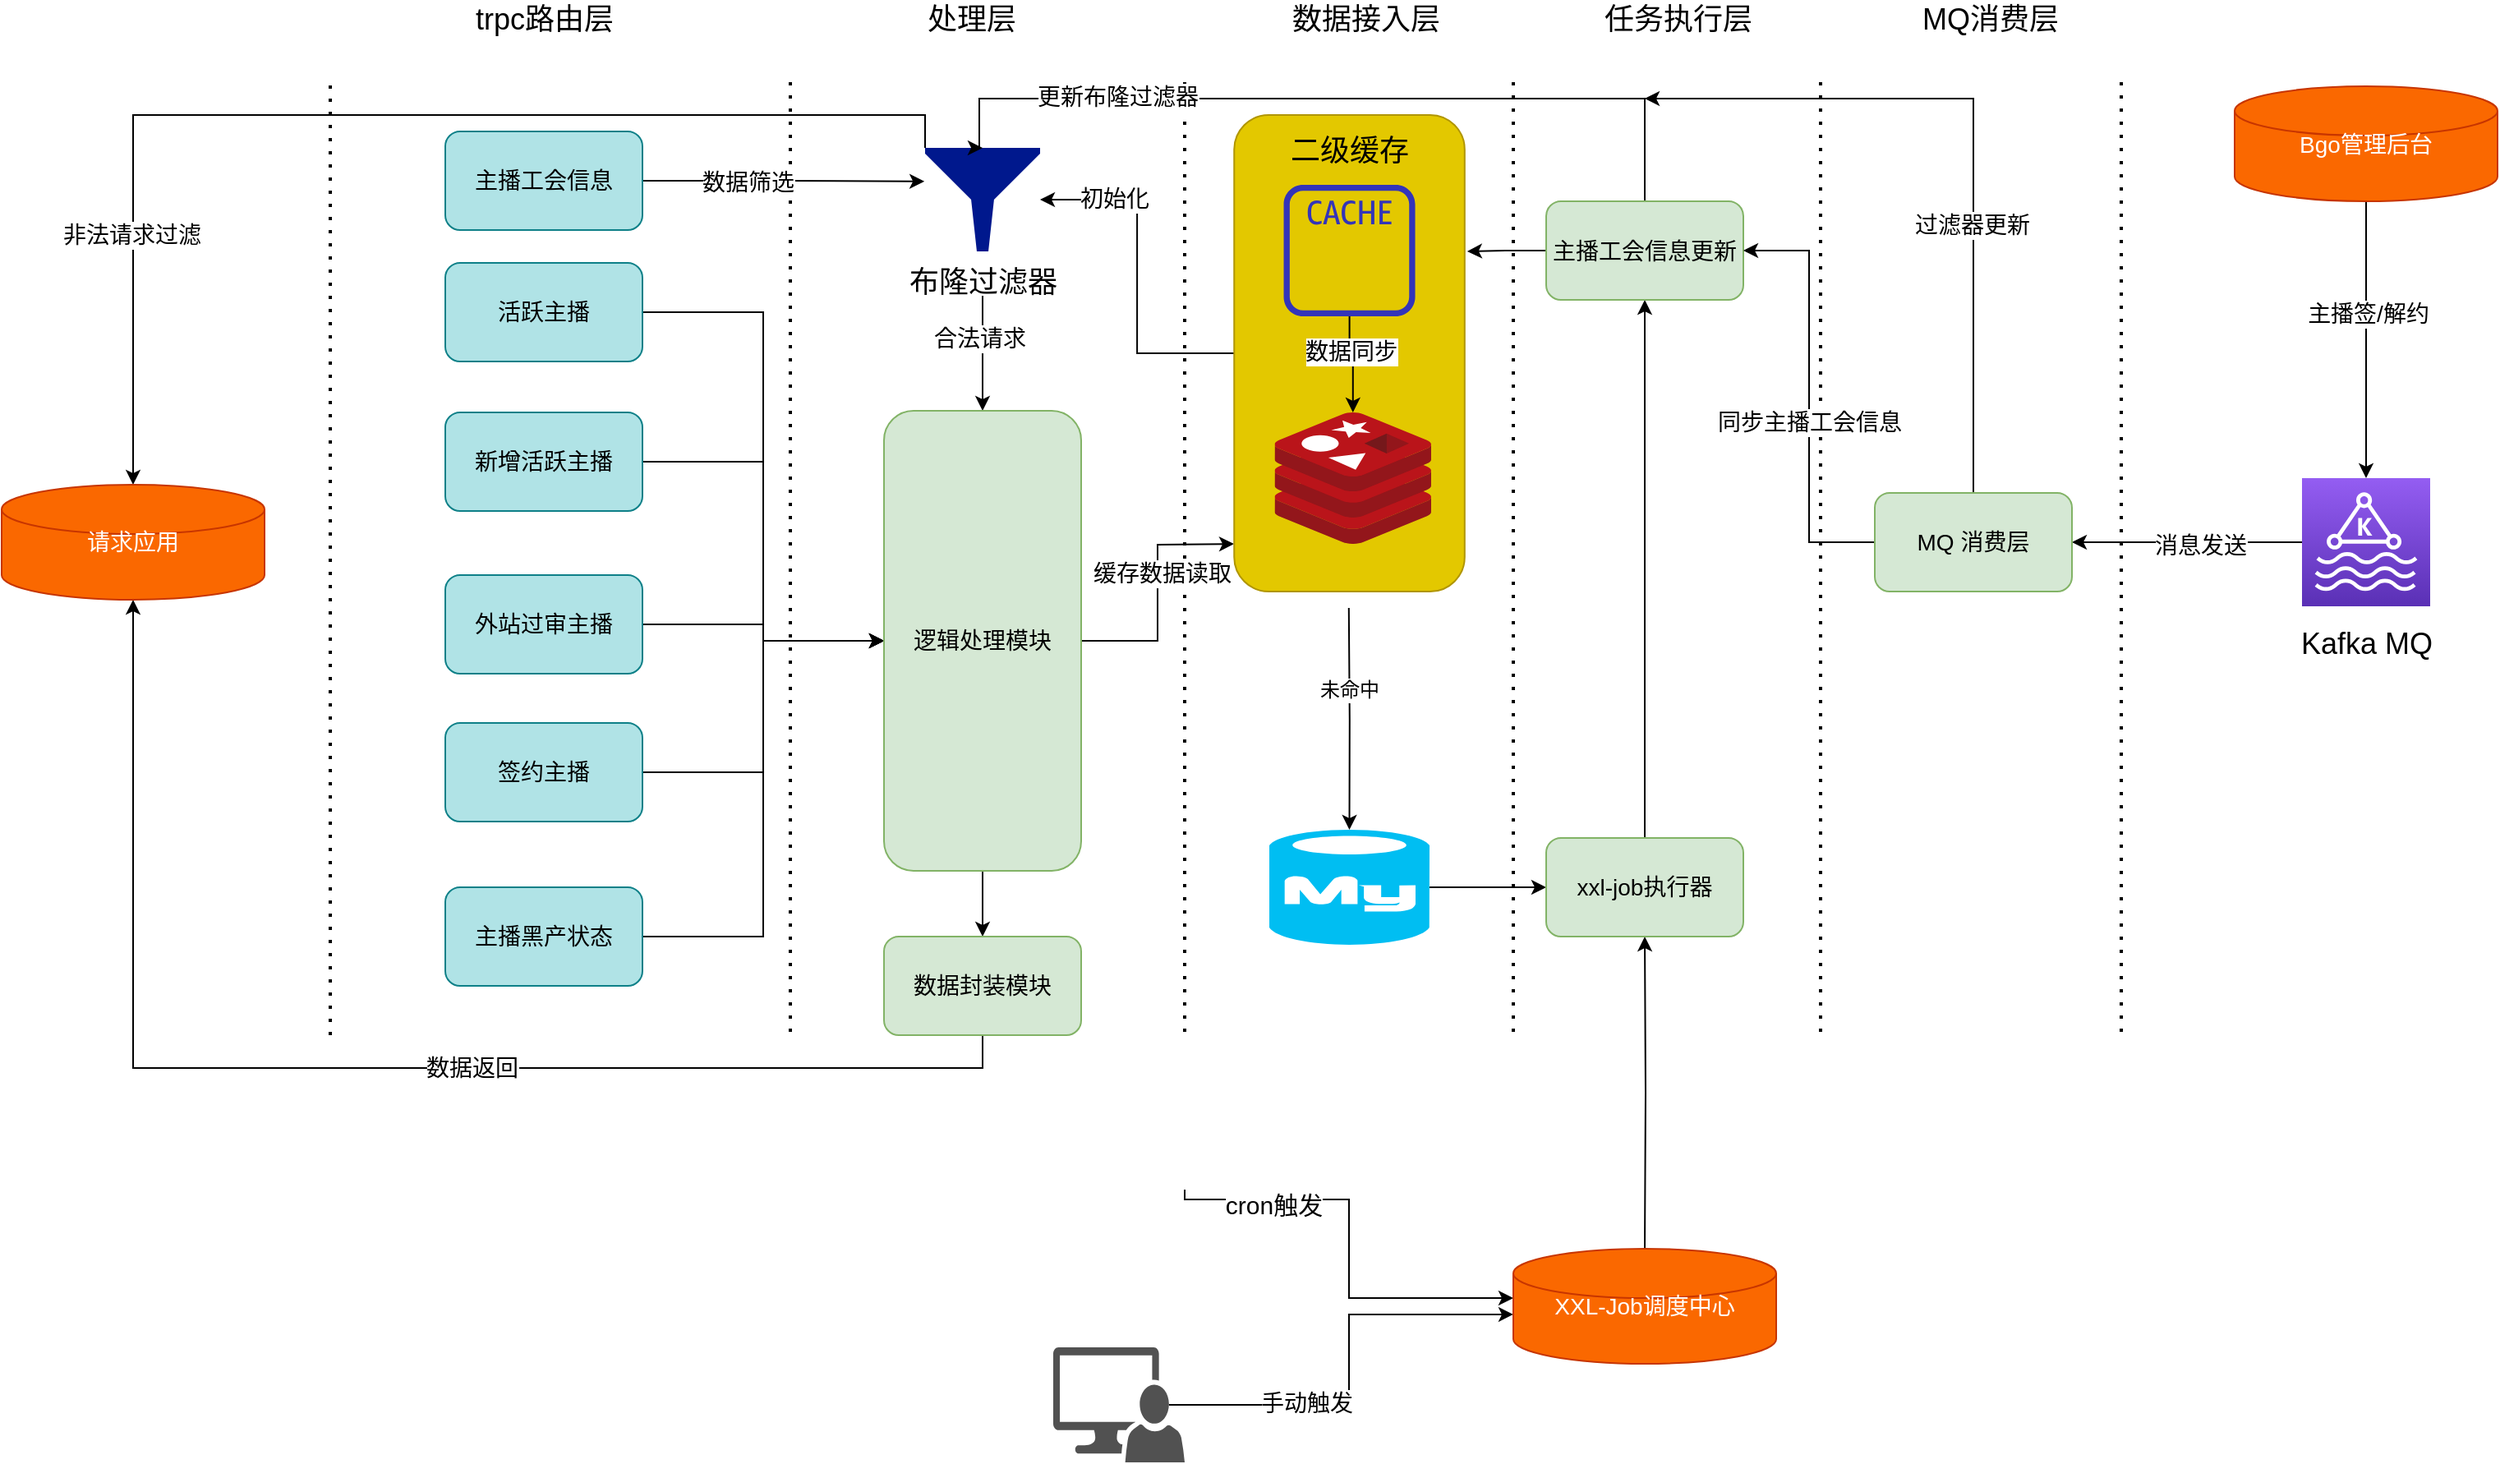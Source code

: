 <mxfile version="13.5.9" type="github">
  <diagram id="07fea595-8f29-1299-0266-81d95cde20df" name="Page-1">
    <mxGraphModel dx="-788" dy="9" grid="1" gridSize="10" guides="1" tooltips="1" connect="1" arrows="1" fold="1" page="1" pageScale="1" pageWidth="1169" pageHeight="827" background="#ffffff" math="0" shadow="0">
      <root>
        <mxCell id="0" />
        <mxCell id="1" parent="0" />
        <mxCell id="735" value="trpc路由层" style="text;spacingTop=-5;html=1;fontSize=18;fontStyle=0;points=[];strokeColor=none;align=center;" parent="1" vertex="1">
          <mxGeometry x="2690" y="990" width="80" height="20" as="geometry" />
        </mxCell>
        <mxCell id="9P2Qcr7v-NMx_UQ141s0-753" value="" style="endArrow=none;dashed=1;html=1;dashPattern=1 3;strokeWidth=2;" parent="1" edge="1">
          <mxGeometry width="50" height="50" relative="1" as="geometry">
            <mxPoint x="2600" y="1620" as="sourcePoint" />
            <mxPoint x="2600" y="1040" as="targetPoint" />
          </mxGeometry>
        </mxCell>
        <mxCell id="9P2Qcr7v-NMx_UQ141s0-755" value="" style="endArrow=none;dashed=1;html=1;dashPattern=1 3;strokeWidth=2;" parent="1" edge="1">
          <mxGeometry width="50" height="50" relative="1" as="geometry">
            <mxPoint x="2880" y="1040" as="sourcePoint" />
            <mxPoint x="2880" y="1620" as="targetPoint" />
          </mxGeometry>
        </mxCell>
        <mxCell id="q5Trhtur1ERkMn9u_DPd-806" style="edgeStyle=orthogonalEdgeStyle;rounded=0;orthogonalLoop=1;jettySize=auto;html=1;entryX=-0.006;entryY=0.324;entryDx=0;entryDy=0;entryPerimeter=0;fontSize=12;" edge="1" parent="1" source="9P2Qcr7v-NMx_UQ141s0-758" target="q5Trhtur1ERkMn9u_DPd-738">
          <mxGeometry relative="1" as="geometry" />
        </mxCell>
        <mxCell id="q5Trhtur1ERkMn9u_DPd-807" value="&lt;font style=&quot;font-size: 14px&quot;&gt;数据筛选&lt;/font&gt;" style="edgeLabel;html=1;align=center;verticalAlign=middle;resizable=0;points=[];fontSize=12;" vertex="1" connectable="0" parent="q5Trhtur1ERkMn9u_DPd-806">
          <mxGeometry x="0.005" y="-23" relative="1" as="geometry">
            <mxPoint x="-22" y="-23" as="offset" />
          </mxGeometry>
        </mxCell>
        <mxCell id="9P2Qcr7v-NMx_UQ141s0-758" value="&lt;font style=&quot;font-size: 14px&quot;&gt;主播工会信息&lt;/font&gt;" style="rounded=1;whiteSpace=wrap;html=1;fillColor=#b0e3e6;strokeColor=#0e8088;" parent="1" vertex="1">
          <mxGeometry x="2670" y="1070" width="120" height="60" as="geometry" />
        </mxCell>
        <mxCell id="q5Trhtur1ERkMn9u_DPd-792" style="edgeStyle=orthogonalEdgeStyle;rounded=0;orthogonalLoop=1;jettySize=auto;html=1;exitX=1;exitY=0.5;exitDx=0;exitDy=0;entryX=0;entryY=0.5;entryDx=0;entryDy=0;fontSize=12;" edge="1" parent="1" source="9P2Qcr7v-NMx_UQ141s0-759" target="q5Trhtur1ERkMn9u_DPd-791">
          <mxGeometry relative="1" as="geometry" />
        </mxCell>
        <mxCell id="9P2Qcr7v-NMx_UQ141s0-759" value="&lt;span style=&quot;font-size: 14px&quot;&gt;活跃主播&lt;/span&gt;" style="rounded=1;whiteSpace=wrap;html=1;fillColor=#b0e3e6;strokeColor=#0e8088;" parent="1" vertex="1">
          <mxGeometry x="2670" y="1150" width="120" height="60" as="geometry" />
        </mxCell>
        <mxCell id="q5Trhtur1ERkMn9u_DPd-794" style="edgeStyle=orthogonalEdgeStyle;rounded=0;orthogonalLoop=1;jettySize=auto;html=1;exitX=1;exitY=0.5;exitDx=0;exitDy=0;fontSize=12;entryX=0;entryY=0.5;entryDx=0;entryDy=0;" edge="1" parent="1" source="9P2Qcr7v-NMx_UQ141s0-760" target="q5Trhtur1ERkMn9u_DPd-791">
          <mxGeometry relative="1" as="geometry">
            <mxPoint x="2860" y="1271" as="targetPoint" />
          </mxGeometry>
        </mxCell>
        <mxCell id="9P2Qcr7v-NMx_UQ141s0-760" value="&lt;span style=&quot;font-size: 14px&quot;&gt;新增活跃主播&lt;/span&gt;" style="rounded=1;whiteSpace=wrap;html=1;fillColor=#b0e3e6;strokeColor=#0e8088;" parent="1" vertex="1">
          <mxGeometry x="2670" y="1241" width="120" height="60" as="geometry" />
        </mxCell>
        <mxCell id="q5Trhtur1ERkMn9u_DPd-798" style="edgeStyle=orthogonalEdgeStyle;rounded=0;orthogonalLoop=1;jettySize=auto;html=1;entryX=0;entryY=0.5;entryDx=0;entryDy=0;fontSize=12;" edge="1" parent="1" source="9P2Qcr7v-NMx_UQ141s0-761" target="q5Trhtur1ERkMn9u_DPd-791">
          <mxGeometry relative="1" as="geometry" />
        </mxCell>
        <mxCell id="9P2Qcr7v-NMx_UQ141s0-761" value="&lt;span style=&quot;font-size: 14px&quot;&gt;外站过审主播&lt;/span&gt;" style="rounded=1;whiteSpace=wrap;html=1;fillColor=#b0e3e6;strokeColor=#0e8088;" parent="1" vertex="1">
          <mxGeometry x="2670" y="1340" width="120" height="60" as="geometry" />
        </mxCell>
        <mxCell id="q5Trhtur1ERkMn9u_DPd-796" style="edgeStyle=orthogonalEdgeStyle;rounded=0;orthogonalLoop=1;jettySize=auto;html=1;entryX=0;entryY=0.5;entryDx=0;entryDy=0;fontSize=12;" edge="1" parent="1" source="9P2Qcr7v-NMx_UQ141s0-762" target="q5Trhtur1ERkMn9u_DPd-791">
          <mxGeometry relative="1" as="geometry" />
        </mxCell>
        <mxCell id="9P2Qcr7v-NMx_UQ141s0-762" value="&lt;span style=&quot;font-size: 14px&quot;&gt;签约主播&lt;/span&gt;" style="rounded=1;whiteSpace=wrap;html=1;fillColor=#b0e3e6;strokeColor=#0e8088;" parent="1" vertex="1">
          <mxGeometry x="2670" y="1430" width="120" height="60" as="geometry" />
        </mxCell>
        <mxCell id="q5Trhtur1ERkMn9u_DPd-797" style="edgeStyle=orthogonalEdgeStyle;rounded=0;orthogonalLoop=1;jettySize=auto;html=1;fontSize=12;entryX=0;entryY=0.5;entryDx=0;entryDy=0;" edge="1" parent="1" source="9P2Qcr7v-NMx_UQ141s0-763" target="q5Trhtur1ERkMn9u_DPd-791">
          <mxGeometry relative="1" as="geometry">
            <mxPoint x="2850" y="1500" as="targetPoint" />
          </mxGeometry>
        </mxCell>
        <mxCell id="9P2Qcr7v-NMx_UQ141s0-763" value="&lt;span style=&quot;font-size: 14px&quot;&gt;主播黑产状态&lt;/span&gt;" style="rounded=1;whiteSpace=wrap;html=1;fillColor=#b0e3e6;strokeColor=#0e8088;" parent="1" vertex="1">
          <mxGeometry x="2670" y="1530" width="120" height="60" as="geometry" />
        </mxCell>
        <mxCell id="q5Trhtur1ERkMn9u_DPd-735" value="" style="endArrow=none;dashed=1;html=1;dashPattern=1 3;strokeWidth=2;" edge="1" parent="1">
          <mxGeometry width="50" height="50" relative="1" as="geometry">
            <mxPoint x="3120" y="1040" as="sourcePoint" />
            <mxPoint x="3120" y="1620" as="targetPoint" />
          </mxGeometry>
        </mxCell>
        <mxCell id="q5Trhtur1ERkMn9u_DPd-736" value="处理层" style="text;spacingTop=-5;html=1;fontSize=18;fontStyle=0;points=[];strokeColor=none;align=center;" vertex="1" parent="1">
          <mxGeometry x="2950" y="990" width="80" height="20" as="geometry" />
        </mxCell>
        <mxCell id="q5Trhtur1ERkMn9u_DPd-737" value="" style="endArrow=none;dashed=1;html=1;dashPattern=1 3;strokeWidth=2;" edge="1" parent="1">
          <mxGeometry width="50" height="50" relative="1" as="geometry">
            <mxPoint x="3320" y="1040" as="sourcePoint" />
            <mxPoint x="3320" y="1620" as="targetPoint" />
          </mxGeometry>
        </mxCell>
        <mxCell id="q5Trhtur1ERkMn9u_DPd-831" style="edgeStyle=orthogonalEdgeStyle;rounded=0;orthogonalLoop=1;jettySize=auto;html=1;exitX=0;exitY=0;exitDx=0;exitDy=0;exitPerimeter=0;fontSize=12;" edge="1" parent="1" source="q5Trhtur1ERkMn9u_DPd-738" target="q5Trhtur1ERkMn9u_DPd-813">
          <mxGeometry relative="1" as="geometry" />
        </mxCell>
        <mxCell id="q5Trhtur1ERkMn9u_DPd-832" value="&lt;font style=&quot;font-size: 14px&quot;&gt;非法请求过滤&lt;/font&gt;" style="edgeLabel;html=1;align=center;verticalAlign=middle;resizable=0;points=[];fontSize=12;" vertex="1" connectable="0" parent="q5Trhtur1ERkMn9u_DPd-831">
          <mxGeometry x="0.58" y="-1" relative="1" as="geometry">
            <mxPoint as="offset" />
          </mxGeometry>
        </mxCell>
        <mxCell id="q5Trhtur1ERkMn9u_DPd-738" value="" style="aspect=fixed;pointerEvents=1;shadow=0;dashed=0;html=1;strokeColor=none;labelPosition=center;verticalLabelPosition=bottom;verticalAlign=top;align=center;fillColor=#00188D;shape=mxgraph.mscae.enterprise.filter" vertex="1" parent="1">
          <mxGeometry x="2962" y="1080" width="70" height="63" as="geometry" />
        </mxCell>
        <mxCell id="q5Trhtur1ERkMn9u_DPd-799" style="edgeStyle=orthogonalEdgeStyle;rounded=0;orthogonalLoop=1;jettySize=auto;html=1;fontSize=12;" edge="1" parent="1" source="q5Trhtur1ERkMn9u_DPd-739" target="q5Trhtur1ERkMn9u_DPd-791">
          <mxGeometry relative="1" as="geometry" />
        </mxCell>
        <mxCell id="q5Trhtur1ERkMn9u_DPd-804" value="&lt;font style=&quot;font-size: 14px&quot;&gt;合法请求&lt;/font&gt;" style="edgeLabel;html=1;align=center;verticalAlign=middle;resizable=0;points=[];fontSize=12;" vertex="1" connectable="0" parent="q5Trhtur1ERkMn9u_DPd-799">
          <mxGeometry x="-0.252" y="-2" relative="1" as="geometry">
            <mxPoint as="offset" />
          </mxGeometry>
        </mxCell>
        <mxCell id="q5Trhtur1ERkMn9u_DPd-739" value="布隆过滤器" style="text;spacingTop=-5;html=1;fontSize=18;fontStyle=0;points=[];strokeColor=none;align=center;" vertex="1" parent="1">
          <mxGeometry x="2957" y="1150" width="80" height="20" as="geometry" />
        </mxCell>
        <mxCell id="q5Trhtur1ERkMn9u_DPd-740" value="" style="endArrow=none;dashed=1;html=1;dashPattern=1 3;strokeWidth=2;" edge="1" parent="1">
          <mxGeometry width="50" height="50" relative="1" as="geometry">
            <mxPoint x="3507" y="1040" as="sourcePoint" />
            <mxPoint x="3507" y="1620" as="targetPoint" />
          </mxGeometry>
        </mxCell>
        <mxCell id="q5Trhtur1ERkMn9u_DPd-741" value="数据接入层" style="text;spacingTop=-5;html=1;fontSize=18;fontStyle=0;points=[];strokeColor=none;align=center;" vertex="1" parent="1">
          <mxGeometry x="3190" y="990" width="80" height="20" as="geometry" />
        </mxCell>
        <mxCell id="q5Trhtur1ERkMn9u_DPd-762" style="edgeStyle=orthogonalEdgeStyle;rounded=0;orthogonalLoop=1;jettySize=auto;html=1;exitX=0.5;exitY=0;exitDx=0;exitDy=0;entryX=0.5;entryY=1;entryDx=0;entryDy=0;fontSize=12;" edge="1" parent="1" target="q5Trhtur1ERkMn9u_DPd-759">
          <mxGeometry relative="1" as="geometry">
            <mxPoint x="3400" y="1750" as="sourcePoint" />
          </mxGeometry>
        </mxCell>
        <mxCell id="q5Trhtur1ERkMn9u_DPd-744" value="" style="endArrow=none;dashed=1;html=1;dashPattern=1 3;strokeWidth=2;" edge="1" parent="1">
          <mxGeometry width="50" height="50" relative="1" as="geometry">
            <mxPoint x="3690" y="1040" as="sourcePoint" />
            <mxPoint x="3690" y="1620" as="targetPoint" />
          </mxGeometry>
        </mxCell>
        <mxCell id="q5Trhtur1ERkMn9u_DPd-745" value="任务执行层" style="text;spacingTop=-5;html=1;fontSize=18;fontStyle=0;points=[];strokeColor=none;align=center;" vertex="1" parent="1">
          <mxGeometry x="3380" y="990" width="80" height="20" as="geometry" />
        </mxCell>
        <mxCell id="q5Trhtur1ERkMn9u_DPd-746" value="MQ消费层" style="text;spacingTop=-5;html=1;fontSize=18;fontStyle=0;points=[];strokeColor=none;align=center;" vertex="1" parent="1">
          <mxGeometry x="3570" y="990" width="80" height="20" as="geometry" />
        </mxCell>
        <mxCell id="q5Trhtur1ERkMn9u_DPd-800" style="edgeStyle=orthogonalEdgeStyle;rounded=0;orthogonalLoop=1;jettySize=auto;html=1;exitX=1;exitY=0.5;exitDx=0;exitDy=0;exitPerimeter=0;fontSize=12;" edge="1" parent="1" source="q5Trhtur1ERkMn9u_DPd-747" target="q5Trhtur1ERkMn9u_DPd-759">
          <mxGeometry relative="1" as="geometry" />
        </mxCell>
        <mxCell id="q5Trhtur1ERkMn9u_DPd-747" value="" style="verticalLabelPosition=bottom;html=1;verticalAlign=top;align=center;strokeColor=none;fillColor=#00BEF2;shape=mxgraph.azure.mysql_database;" vertex="1" parent="1">
          <mxGeometry x="3171.52" y="1495" width="97.5" height="70" as="geometry" />
        </mxCell>
        <mxCell id="q5Trhtur1ERkMn9u_DPd-778" style="edgeStyle=orthogonalEdgeStyle;rounded=0;orthogonalLoop=1;jettySize=auto;html=1;fontSize=12;" edge="1" parent="1" target="q5Trhtur1ERkMn9u_DPd-747">
          <mxGeometry relative="1" as="geometry">
            <mxPoint x="3219.9" y="1360" as="sourcePoint" />
          </mxGeometry>
        </mxCell>
        <mxCell id="q5Trhtur1ERkMn9u_DPd-779" value="未命中" style="edgeLabel;html=1;align=center;verticalAlign=middle;resizable=0;points=[];fontSize=12;" vertex="1" connectable="0" parent="q5Trhtur1ERkMn9u_DPd-778">
          <mxGeometry x="-0.267" y="-1" relative="1" as="geometry">
            <mxPoint as="offset" />
          </mxGeometry>
        </mxCell>
        <mxCell id="q5Trhtur1ERkMn9u_DPd-755" style="edgeStyle=orthogonalEdgeStyle;rounded=0;orthogonalLoop=1;jettySize=auto;html=1;exitX=1;exitY=0.5;exitDx=0;exitDy=0;entryX=0;entryY=0.5;entryDx=0;entryDy=0;" edge="1" parent="1" source="q5Trhtur1ERkMn9u_DPd-751">
          <mxGeometry relative="1" as="geometry">
            <mxPoint x="3320" y="1780" as="targetPoint" />
            <Array as="points">
              <mxPoint x="3120" y="1720" />
              <mxPoint x="3220" y="1720" />
              <mxPoint x="3220" y="1780" />
            </Array>
          </mxGeometry>
        </mxCell>
        <mxCell id="q5Trhtur1ERkMn9u_DPd-757" value="&lt;font style=&quot;font-size: 15px&quot;&gt;cron触发&lt;/font&gt;" style="edgeLabel;html=1;align=center;verticalAlign=middle;resizable=0;points=[];fontSize=12;" vertex="1" connectable="0" parent="q5Trhtur1ERkMn9u_DPd-755">
          <mxGeometry x="-0.547" y="-3" relative="1" as="geometry">
            <mxPoint as="offset" />
          </mxGeometry>
        </mxCell>
        <mxCell id="q5Trhtur1ERkMn9u_DPd-751" value="" style="shape=image;html=1;verticalAlign=top;verticalLabelPosition=bottom;labelBackgroundColor=#ffffff;imageAspect=0;aspect=fixed;image=https://cdn1.iconfinder.com/data/icons/Futurosoft%20Icons%200.5.2/128x128/apps/clock.png" vertex="1" parent="1">
          <mxGeometry x="3032" y="1670" width="88" height="88" as="geometry" />
        </mxCell>
        <mxCell id="q5Trhtur1ERkMn9u_DPd-776" style="edgeStyle=orthogonalEdgeStyle;rounded=0;orthogonalLoop=1;jettySize=auto;html=1;exitX=0.88;exitY=0.5;exitDx=0;exitDy=0;exitPerimeter=0;entryX=0;entryY=0.571;entryDx=0;entryDy=0;entryPerimeter=0;fontSize=12;" edge="1" parent="1" source="q5Trhtur1ERkMn9u_DPd-752" target="q5Trhtur1ERkMn9u_DPd-774">
          <mxGeometry relative="1" as="geometry" />
        </mxCell>
        <mxCell id="q5Trhtur1ERkMn9u_DPd-777" value="&lt;font style=&quot;font-size: 14px&quot;&gt;手动触发&lt;/font&gt;" style="edgeLabel;html=1;align=center;verticalAlign=middle;resizable=0;points=[];fontSize=12;" vertex="1" connectable="0" parent="q5Trhtur1ERkMn9u_DPd-776">
          <mxGeometry x="-0.373" y="1" relative="1" as="geometry">
            <mxPoint as="offset" />
          </mxGeometry>
        </mxCell>
        <mxCell id="q5Trhtur1ERkMn9u_DPd-752" value="" style="pointerEvents=1;shadow=0;dashed=0;html=1;strokeColor=none;labelPosition=center;verticalLabelPosition=bottom;verticalAlign=top;align=center;fillColor=#515151;shape=mxgraph.mscae.system_center.admin_console" vertex="1" parent="1">
          <mxGeometry x="3040" y="1810" width="80" height="70" as="geometry" />
        </mxCell>
        <mxCell id="q5Trhtur1ERkMn9u_DPd-763" style="edgeStyle=orthogonalEdgeStyle;rounded=0;orthogonalLoop=1;jettySize=auto;html=1;entryX=0.5;entryY=1;entryDx=0;entryDy=0;fontSize=12;" edge="1" parent="1" source="q5Trhtur1ERkMn9u_DPd-759" target="q5Trhtur1ERkMn9u_DPd-760">
          <mxGeometry relative="1" as="geometry" />
        </mxCell>
        <mxCell id="q5Trhtur1ERkMn9u_DPd-759" value="&lt;font style=&quot;font-size: 14px&quot;&gt;xxl-job执行器&lt;/font&gt;" style="rounded=1;whiteSpace=wrap;html=1;fontSize=12;fillColor=#d5e8d4;strokeColor=#82b366;" vertex="1" parent="1">
          <mxGeometry x="3340" y="1500" width="120" height="60" as="geometry" />
        </mxCell>
        <mxCell id="q5Trhtur1ERkMn9u_DPd-765" style="edgeStyle=orthogonalEdgeStyle;rounded=0;orthogonalLoop=1;jettySize=auto;html=1;fontSize=12;entryX=1.011;entryY=0.286;entryDx=0;entryDy=0;entryPerimeter=0;" edge="1" parent="1" source="q5Trhtur1ERkMn9u_DPd-760" target="q5Trhtur1ERkMn9u_DPd-820">
          <mxGeometry relative="1" as="geometry">
            <mxPoint x="3265.77" y="1142.6" as="targetPoint" />
          </mxGeometry>
        </mxCell>
        <mxCell id="q5Trhtur1ERkMn9u_DPd-772" style="edgeStyle=orthogonalEdgeStyle;rounded=0;orthogonalLoop=1;jettySize=auto;html=1;exitX=0.5;exitY=0;exitDx=0;exitDy=0;fontSize=12;entryX=0.5;entryY=0;entryDx=0;entryDy=0;entryPerimeter=0;" edge="1" parent="1" source="q5Trhtur1ERkMn9u_DPd-760" target="q5Trhtur1ERkMn9u_DPd-738">
          <mxGeometry relative="1" as="geometry">
            <mxPoint x="3000" y="1040" as="targetPoint" />
            <Array as="points">
              <mxPoint x="3400" y="1050" />
              <mxPoint x="2995" y="1050" />
            </Array>
          </mxGeometry>
        </mxCell>
        <mxCell id="q5Trhtur1ERkMn9u_DPd-773" value="&lt;font style=&quot;font-size: 14px&quot;&gt;更新布隆过滤器&lt;/font&gt;" style="edgeLabel;html=1;align=center;verticalAlign=middle;resizable=0;points=[];fontSize=12;" vertex="1" connectable="0" parent="q5Trhtur1ERkMn9u_DPd-772">
          <mxGeometry x="0.536" y="-1" relative="1" as="geometry">
            <mxPoint as="offset" />
          </mxGeometry>
        </mxCell>
        <mxCell id="q5Trhtur1ERkMn9u_DPd-760" value="&lt;span style=&quot;font-size: 14px&quot;&gt;主播工会信息更新&lt;/span&gt;" style="rounded=1;whiteSpace=wrap;html=1;fillColor=#d5e8d4;strokeColor=#82b366;" vertex="1" parent="1">
          <mxGeometry x="3340" y="1112.5" width="120" height="60" as="geometry" />
        </mxCell>
        <mxCell id="q5Trhtur1ERkMn9u_DPd-785" style="edgeStyle=orthogonalEdgeStyle;rounded=0;orthogonalLoop=1;jettySize=auto;html=1;entryX=1;entryY=0.5;entryDx=0;entryDy=0;fontSize=12;" edge="1" parent="1" source="q5Trhtur1ERkMn9u_DPd-764" target="q5Trhtur1ERkMn9u_DPd-784">
          <mxGeometry relative="1" as="geometry" />
        </mxCell>
        <mxCell id="q5Trhtur1ERkMn9u_DPd-786" value="&lt;font style=&quot;font-size: 14px&quot;&gt;消息发送&lt;/font&gt;" style="edgeLabel;html=1;align=center;verticalAlign=middle;resizable=0;points=[];fontSize=12;" vertex="1" connectable="0" parent="q5Trhtur1ERkMn9u_DPd-785">
          <mxGeometry x="-0.117" y="2" relative="1" as="geometry">
            <mxPoint as="offset" />
          </mxGeometry>
        </mxCell>
        <mxCell id="q5Trhtur1ERkMn9u_DPd-764" value="" style="outlineConnect=0;fontColor=#232F3E;gradientColor=#945DF2;gradientDirection=north;fillColor=#5A30B5;strokeColor=#ffffff;dashed=0;verticalLabelPosition=bottom;verticalAlign=top;align=center;html=1;fontSize=12;fontStyle=0;aspect=fixed;shape=mxgraph.aws4.resourceIcon;resIcon=mxgraph.aws4.managed_streaming_for_kafka;" vertex="1" parent="1">
          <mxGeometry x="3800" y="1281" width="78" height="78" as="geometry" />
        </mxCell>
        <mxCell id="q5Trhtur1ERkMn9u_DPd-774" value="&lt;font style=&quot;font-size: 14px&quot;&gt;XXL-Job调度中心&lt;/font&gt;" style="shape=cylinder2;whiteSpace=wrap;html=1;boundedLbl=1;backgroundOutline=1;size=15;fontSize=12;fillColor=#fa6800;strokeColor=#C73500;fontColor=#ffffff;" vertex="1" parent="1">
          <mxGeometry x="3320" y="1750" width="160" height="70" as="geometry" />
        </mxCell>
        <mxCell id="q5Trhtur1ERkMn9u_DPd-780" value="Kafka MQ" style="text;spacingTop=-5;html=1;fontSize=18;fontStyle=0;points=[];strokeColor=none;align=center;" vertex="1" parent="1">
          <mxGeometry x="3799" y="1370" width="80" height="20" as="geometry" />
        </mxCell>
        <mxCell id="q5Trhtur1ERkMn9u_DPd-782" style="edgeStyle=orthogonalEdgeStyle;rounded=0;orthogonalLoop=1;jettySize=auto;html=1;fontSize=12;" edge="1" parent="1" source="q5Trhtur1ERkMn9u_DPd-781" target="q5Trhtur1ERkMn9u_DPd-764">
          <mxGeometry relative="1" as="geometry" />
        </mxCell>
        <mxCell id="q5Trhtur1ERkMn9u_DPd-783" value="&lt;font style=&quot;font-size: 14px&quot;&gt;主播签/解约&lt;/font&gt;" style="edgeLabel;html=1;align=center;verticalAlign=middle;resizable=0;points=[];fontSize=12;" vertex="1" connectable="0" parent="q5Trhtur1ERkMn9u_DPd-782">
          <mxGeometry x="-0.186" y="1" relative="1" as="geometry">
            <mxPoint as="offset" />
          </mxGeometry>
        </mxCell>
        <mxCell id="q5Trhtur1ERkMn9u_DPd-781" value="&lt;span style=&quot;font-size: 14px&quot;&gt;Bgo管理后台&lt;/span&gt;" style="shape=cylinder2;whiteSpace=wrap;html=1;boundedLbl=1;backgroundOutline=1;size=15;fontSize=12;fillColor=#fa6800;strokeColor=#C73500;fontColor=#ffffff;" vertex="1" parent="1">
          <mxGeometry x="3759" y="1042.5" width="160" height="70" as="geometry" />
        </mxCell>
        <mxCell id="q5Trhtur1ERkMn9u_DPd-787" style="edgeStyle=orthogonalEdgeStyle;rounded=0;orthogonalLoop=1;jettySize=auto;html=1;fontSize=12;" edge="1" parent="1" source="q5Trhtur1ERkMn9u_DPd-784">
          <mxGeometry relative="1" as="geometry">
            <mxPoint x="3400" y="1050" as="targetPoint" />
            <Array as="points">
              <mxPoint x="3600" y="1050" />
            </Array>
          </mxGeometry>
        </mxCell>
        <mxCell id="q5Trhtur1ERkMn9u_DPd-801" value="&lt;font style=&quot;font-size: 14px&quot;&gt;过滤器更新&lt;/font&gt;" style="edgeLabel;html=1;align=center;verticalAlign=middle;resizable=0;points=[];fontSize=12;" vertex="1" connectable="0" parent="q5Trhtur1ERkMn9u_DPd-787">
          <mxGeometry x="-0.259" y="1" relative="1" as="geometry">
            <mxPoint as="offset" />
          </mxGeometry>
        </mxCell>
        <mxCell id="q5Trhtur1ERkMn9u_DPd-802" style="edgeStyle=orthogonalEdgeStyle;rounded=0;orthogonalLoop=1;jettySize=auto;html=1;exitX=0;exitY=0.5;exitDx=0;exitDy=0;entryX=1;entryY=0.5;entryDx=0;entryDy=0;fontSize=12;" edge="1" parent="1" source="q5Trhtur1ERkMn9u_DPd-784" target="q5Trhtur1ERkMn9u_DPd-760">
          <mxGeometry relative="1" as="geometry" />
        </mxCell>
        <mxCell id="q5Trhtur1ERkMn9u_DPd-803" value="&lt;font style=&quot;font-size: 14px&quot;&gt;同步主播工会信息&lt;/font&gt;" style="edgeLabel;html=1;align=center;verticalAlign=middle;resizable=0;points=[];fontSize=12;" vertex="1" connectable="0" parent="q5Trhtur1ERkMn9u_DPd-802">
          <mxGeometry x="-0.124" relative="1" as="geometry">
            <mxPoint as="offset" />
          </mxGeometry>
        </mxCell>
        <mxCell id="q5Trhtur1ERkMn9u_DPd-784" value="&lt;span style=&quot;font-size: 14px&quot;&gt;MQ 消费层&lt;/span&gt;" style="rounded=1;whiteSpace=wrap;html=1;fillColor=#d5e8d4;strokeColor=#82b366;" vertex="1" parent="1">
          <mxGeometry x="3540" y="1290" width="120" height="60" as="geometry" />
        </mxCell>
        <mxCell id="q5Trhtur1ERkMn9u_DPd-810" style="edgeStyle=orthogonalEdgeStyle;rounded=0;orthogonalLoop=1;jettySize=auto;html=1;exitX=0.5;exitY=1;exitDx=0;exitDy=0;entryX=0.5;entryY=0;entryDx=0;entryDy=0;fontSize=12;" edge="1" parent="1" source="q5Trhtur1ERkMn9u_DPd-791" target="q5Trhtur1ERkMn9u_DPd-809">
          <mxGeometry relative="1" as="geometry" />
        </mxCell>
        <mxCell id="q5Trhtur1ERkMn9u_DPd-816" style="edgeStyle=orthogonalEdgeStyle;rounded=0;orthogonalLoop=1;jettySize=auto;html=1;exitX=1;exitY=0.5;exitDx=0;exitDy=0;fontSize=12;" edge="1" parent="1" source="q5Trhtur1ERkMn9u_DPd-791">
          <mxGeometry relative="1" as="geometry">
            <mxPoint x="3150" y="1321" as="targetPoint" />
          </mxGeometry>
        </mxCell>
        <mxCell id="q5Trhtur1ERkMn9u_DPd-819" value="&lt;font style=&quot;font-size: 14px&quot;&gt;缓存数据读取&lt;/font&gt;" style="edgeLabel;html=1;align=center;verticalAlign=middle;resizable=0;points=[];fontSize=12;" vertex="1" connectable="0" parent="q5Trhtur1ERkMn9u_DPd-816">
          <mxGeometry x="0.154" y="-2" relative="1" as="geometry">
            <mxPoint as="offset" />
          </mxGeometry>
        </mxCell>
        <mxCell id="q5Trhtur1ERkMn9u_DPd-791" value="&lt;span style=&quot;font-size: 14px&quot;&gt;逻辑处理模块&lt;/span&gt;" style="rounded=1;whiteSpace=wrap;html=1;fillColor=#d5e8d4;strokeColor=#82b366;" vertex="1" parent="1">
          <mxGeometry x="2937" y="1240" width="120" height="280" as="geometry" />
        </mxCell>
        <mxCell id="q5Trhtur1ERkMn9u_DPd-814" style="edgeStyle=orthogonalEdgeStyle;rounded=0;orthogonalLoop=1;jettySize=auto;html=1;exitX=0.5;exitY=1;exitDx=0;exitDy=0;fontSize=12;" edge="1" parent="1" source="q5Trhtur1ERkMn9u_DPd-809" target="q5Trhtur1ERkMn9u_DPd-813">
          <mxGeometry relative="1" as="geometry" />
        </mxCell>
        <mxCell id="q5Trhtur1ERkMn9u_DPd-815" value="&lt;font style=&quot;font-size: 14px&quot;&gt;数据返回&lt;/font&gt;" style="edgeLabel;html=1;align=center;verticalAlign=middle;resizable=0;points=[];fontSize=12;" vertex="1" connectable="0" parent="q5Trhtur1ERkMn9u_DPd-814">
          <mxGeometry x="-0.194" relative="1" as="geometry">
            <mxPoint as="offset" />
          </mxGeometry>
        </mxCell>
        <mxCell id="q5Trhtur1ERkMn9u_DPd-809" value="&lt;span style=&quot;font-size: 14px&quot;&gt;数据封装模块&lt;/span&gt;" style="rounded=1;whiteSpace=wrap;html=1;fontSize=12;fillColor=#d5e8d4;strokeColor=#82b366;" vertex="1" parent="1">
          <mxGeometry x="2937" y="1560" width="120" height="60" as="geometry" />
        </mxCell>
        <mxCell id="q5Trhtur1ERkMn9u_DPd-813" value="&lt;font style=&quot;font-size: 14px&quot;&gt;请求应用&lt;/font&gt;" style="shape=cylinder2;whiteSpace=wrap;html=1;boundedLbl=1;backgroundOutline=1;size=15;fontSize=12;fillColor=#fa6800;strokeColor=#C73500;fontColor=#ffffff;" vertex="1" parent="1">
          <mxGeometry x="2400" y="1285" width="160" height="70" as="geometry" />
        </mxCell>
        <mxCell id="q5Trhtur1ERkMn9u_DPd-833" style="edgeStyle=orthogonalEdgeStyle;rounded=0;orthogonalLoop=1;jettySize=auto;html=1;fontSize=12;" edge="1" parent="1" source="q5Trhtur1ERkMn9u_DPd-820" target="q5Trhtur1ERkMn9u_DPd-738">
          <mxGeometry relative="1" as="geometry" />
        </mxCell>
        <mxCell id="q5Trhtur1ERkMn9u_DPd-834" value="&lt;font style=&quot;font-size: 14px&quot;&gt;初始化&lt;/font&gt;" style="edgeLabel;html=1;align=center;verticalAlign=middle;resizable=0;points=[];fontSize=12;" vertex="1" connectable="0" parent="q5Trhtur1ERkMn9u_DPd-833">
          <mxGeometry x="0.573" y="-1" relative="1" as="geometry">
            <mxPoint as="offset" />
          </mxGeometry>
        </mxCell>
        <mxCell id="q5Trhtur1ERkMn9u_DPd-820" value="" style="rounded=1;whiteSpace=wrap;html=1;fontSize=12;align=center;fillColor=#e3c800;strokeColor=#B09500;fontColor=#ffffff;" vertex="1" parent="1">
          <mxGeometry x="3150.13" y="1060" width="140.27" height="290" as="geometry" />
        </mxCell>
        <mxCell id="q5Trhtur1ERkMn9u_DPd-828" style="edgeStyle=orthogonalEdgeStyle;rounded=0;orthogonalLoop=1;jettySize=auto;html=1;fontSize=12;" edge="1" parent="1" source="q5Trhtur1ERkMn9u_DPd-824" target="q5Trhtur1ERkMn9u_DPd-825">
          <mxGeometry relative="1" as="geometry" />
        </mxCell>
        <mxCell id="q5Trhtur1ERkMn9u_DPd-829" value="&lt;font style=&quot;font-size: 14px&quot;&gt;数据同步&lt;/font&gt;" style="edgeLabel;html=1;align=center;verticalAlign=middle;resizable=0;points=[];fontSize=12;" vertex="1" connectable="0" parent="q5Trhtur1ERkMn9u_DPd-828">
          <mxGeometry x="-0.31" relative="1" as="geometry">
            <mxPoint as="offset" />
          </mxGeometry>
        </mxCell>
        <mxCell id="q5Trhtur1ERkMn9u_DPd-824" value="" style="outlineConnect=0;fontColor=#232F3E;gradientColor=none;fillColor=#3334B9;strokeColor=none;dashed=0;verticalLabelPosition=bottom;verticalAlign=top;align=center;html=1;fontSize=12;fontStyle=0;aspect=fixed;pointerEvents=1;shape=mxgraph.aws4.cache_node;" vertex="1" parent="1">
          <mxGeometry x="3180.27" y="1102.5" width="80" height="80" as="geometry" />
        </mxCell>
        <mxCell id="q5Trhtur1ERkMn9u_DPd-825" value="" style="aspect=fixed;html=1;points=[];align=center;image;fontSize=12;image=img/lib/mscae/Cache_Redis_Product.svg;" vertex="1" parent="1">
          <mxGeometry x="3174.77" y="1241" width="95.23" height="80" as="geometry" />
        </mxCell>
        <mxCell id="q5Trhtur1ERkMn9u_DPd-830" value="二级缓存" style="text;spacingTop=-5;html=1;fontSize=18;fontStyle=0;points=[];strokeColor=none;align=center;" vertex="1" parent="1">
          <mxGeometry x="3180.27" y="1070" width="80" height="35" as="geometry" />
        </mxCell>
      </root>
    </mxGraphModel>
  </diagram>
</mxfile>
